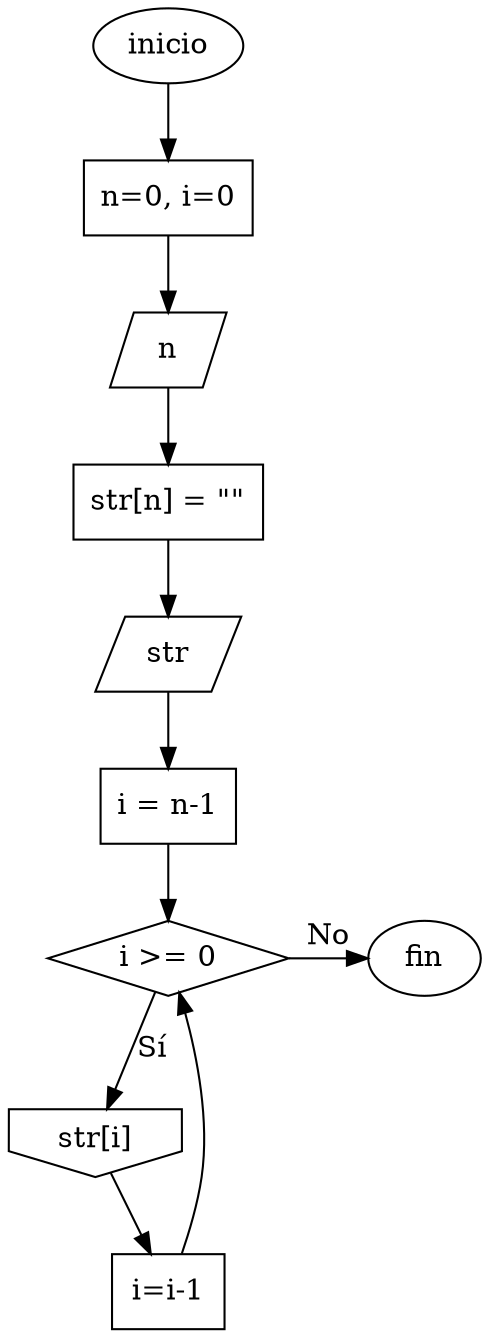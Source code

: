 digraph {
	0 [label=inicio shape=ellipse]
	2 [label="n=0, i=0" shape=box]
	0 -> 2
	4 [label=n shape=parallelogram]
	2 -> 4
	6 [label="str[n] = \"\"" shape=box]
	4 -> 6
	8 [label=str shape=parallelogram]
	6 -> 8
	10 [label="i = n-1" shape=box]
	8 -> 10
	10 -> 12
	12 -> 21 [label=No]
	{
		rank=same
		12 [label="i >= 0" shape=diamond]
		21 [label=fin shape=ellipse]
	}
	14 [label="str[i]" shape=invhouse]
	12 -> 14 [label="Sí"]
	16 [label="i=i-1" shape=box]
	14 -> 16
	16 -> 12
}
